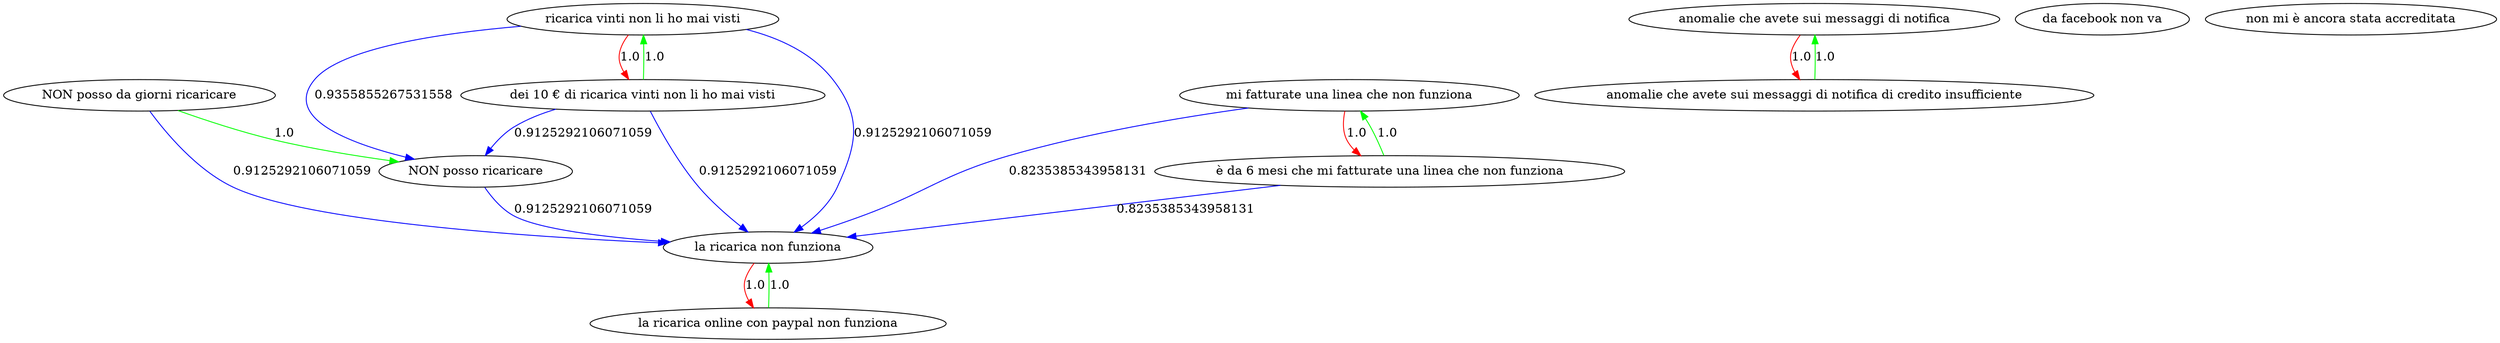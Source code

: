 digraph rawGraph {
"NON posso ricaricare";"NON posso da giorni ricaricare";"anomalie che avete sui messaggi di notifica";"anomalie che avete sui messaggi di notifica di credito insufficiente";"da facebook non va";"ricarica vinti non li ho mai visti";"dei 10 € di ricarica vinti non li ho mai visti";"la ricarica non funziona";"la ricarica online con paypal non funziona";"non mi è ancora stata accreditata";"mi fatturate una linea che non funziona";"è da 6 mesi che mi fatturate una linea che non funziona";"NON posso da giorni ricaricare" -> "NON posso ricaricare" [label=1.0] [color=green]
"anomalie che avete sui messaggi di notifica di credito insufficiente" -> "anomalie che avete sui messaggi di notifica" [label=1.0] [color=green]
"anomalie che avete sui messaggi di notifica" -> "anomalie che avete sui messaggi di notifica di credito insufficiente" [label=1.0] [color=red]
"dei 10 € di ricarica vinti non li ho mai visti" -> "ricarica vinti non li ho mai visti" [label=1.0] [color=green]
"ricarica vinti non li ho mai visti" -> "dei 10 € di ricarica vinti non li ho mai visti" [label=1.0] [color=red]
"ricarica vinti non li ho mai visti" -> "NON posso ricaricare" [label=0.9355855267531558] [color=blue]
"la ricarica online con paypal non funziona" -> "la ricarica non funziona" [label=1.0] [color=green]
"la ricarica non funziona" -> "la ricarica online con paypal non funziona" [label=1.0] [color=red]
"NON posso ricaricare" -> "la ricarica non funziona" [label=0.9125292106071059] [color=blue]
"è da 6 mesi che mi fatturate una linea che non funziona" -> "mi fatturate una linea che non funziona" [label=1.0] [color=green]
"mi fatturate una linea che non funziona" -> "è da 6 mesi che mi fatturate una linea che non funziona" [label=1.0] [color=red]
"mi fatturate una linea che non funziona" -> "la ricarica non funziona" [label=0.8235385343958131] [color=blue]
"NON posso da giorni ricaricare" -> "la ricarica non funziona" [label=0.9125292106071059] [color=blue]
"ricarica vinti non li ho mai visti" -> "la ricarica non funziona" [label=0.9125292106071059] [color=blue]
"dei 10 € di ricarica vinti non li ho mai visti" -> "NON posso ricaricare" [label=0.9125292106071059] [color=blue]
"dei 10 € di ricarica vinti non li ho mai visti" -> "la ricarica non funziona" [label=0.9125292106071059] [color=blue]
"è da 6 mesi che mi fatturate una linea che non funziona" -> "la ricarica non funziona" [label=0.8235385343958131] [color=blue]
}